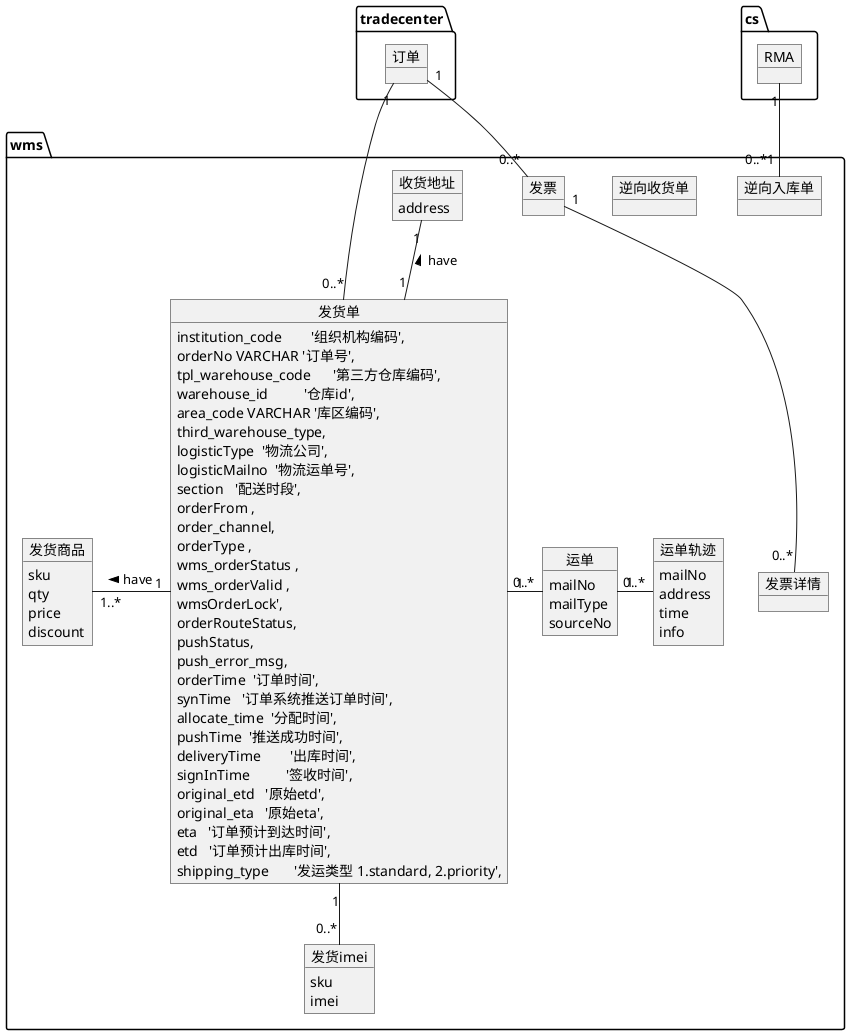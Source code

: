 @startuml
'hide members

package tradecenter {
   Object 订单
}

package cs {
   Object RMA
}

package wms {
    Object 发货单
    Object 发货商品
    Object 收货地址
    Object 发货imei
    Object 运单
    Object 运单轨迹

    Object 逆向收货单
    Object 逆向入库单

    Object 发票
    Object 发票详情

    发货单 "1" -up- "1" 收货地址 : have >
    发货单 "1" -left- "1..*" 发货商品 : have >
    发货单 "1" -down- "0..*" 发货imei
    运单 "1" -right- "0..*" 运单轨迹
    发货单 "1" -right- "0..*" 运单
    发票 "1" -- "0..*" 发票详情
   ' 逆向入库单 "0..1" -left- "0..1" 逆向收货单

    Object 发货单{
        institution_code        '组织机构编码',
        orderNo VARCHAR '订单号',
        tpl_warehouse_code      '第三方仓库编码',
        warehouse_id          '仓库id',
        area_code VARCHAR '库区编码',
        third_warehouse_type,
        logisticType  '物流公司',
        logisticMailno  '物流运单号',
        section   '配送时段',

        orderFrom ,
        order_channel,
        orderType ,

        wms_orderStatus ,
        wms_orderValid ,
        wmsOrderLock',
        orderRouteStatus,
        pushStatus,
        push_error_msg,


        orderTime  '订单时间',
        synTime   '订单系统推送订单时间',
        allocate_time  '分配时间',
        pushTime  '推送成功时间',
        deliveryTime        '出库时间',
        signInTime          '签收时间',
        original_etd   '原始etd',
        original_eta   '原始eta',
        eta   '订单预计到达时间',
        etd   '订单预计出库时间',
        shipping_type       '发运类型 1.standard, 2.priority',
    }
    Object 发货商品{
        sku
        qty
        price
        discount
    }
    Object 收货地址{
        address
    }
    Object 发货imei{
        sku
        imei
    }
    Object 运单{
        mailNo
        mailType
        sourceNo
    }
    Object 运单轨迹{
        mailNo
        address
        time
        info
    }
}

    订单 "1" -- "0..*" 发货单
    订单 "1" -- "0..*" 发票
    RMA "1" -- "0..*1" 逆向入库单
@enduml